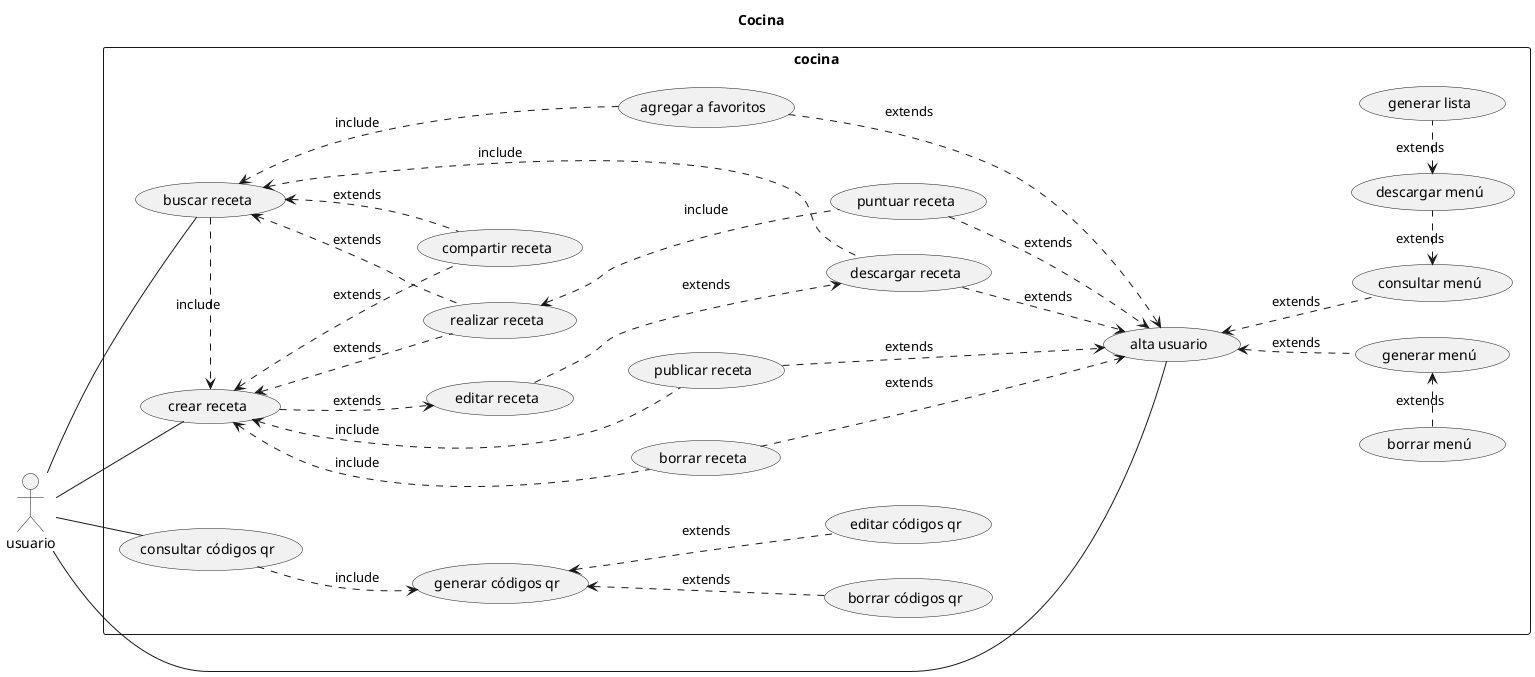 @startuml
title Cocina
left to right direction
skinparam packageStyle rectangle
actor usuario

rectangle cocina{

    (consultar códigos qr) ..> (generar códigos qr) : include
    (generar códigos qr) <.. (editar códigos qr) : extends
    (generar códigos qr) <.. (borrar códigos qr) : extends

    usuario -- (consultar códigos qr)
    usuario -- (buscar receta)
    usuario -- (crear receta)
    (buscar receta) .> (crear receta) : include
    (buscar receta) <.. (realizar receta) : extends
    (crear receta) <.. (realizar receta) : extends
    (buscar receta) <.. (compartir receta) : extends
    (crear receta) <.. (compartir receta) : extends

    (alta usuario) -- usuario
    (agregar a favoritos) ..> (alta usuario) : extends
    (buscar receta) <.. (agregar a favoritos) : include
    (puntuar receta) ..> (alta usuario) : extends
    (realizar receta) <.. (puntuar receta) : include
    (publicar receta) ..> (alta usuario) : extends
    (crear receta) <.. (publicar receta) : include
    (borrar receta) ..> (alta usuario) : extends
    (crear receta) <.. (borrar receta) : include
    (descargar receta) ..> (alta usuario) : extends
    (buscar receta) <.. (descargar receta) : include
    (editar receta) ..> (descargar receta) : extends
    (crear receta) ..> (editar receta) : extends

    (alta usuario) <.. (generar menú) : extends
    (borrar menú) .> (generar menú) : extends
    (alta usuario) <.. (consultar menú) : extends
    (consultar menú) <. (descargar menú) : extends
    (descargar menú) <. (generar lista) : extends

}

@enduml